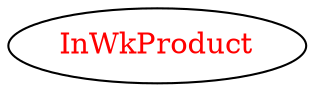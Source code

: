 digraph dependencyGraph {
 concentrate=true;
 ranksep="2.0";
 rankdir="LR"; 
 splines="ortho";
"InWkProduct" [fontcolor="red"];
}
